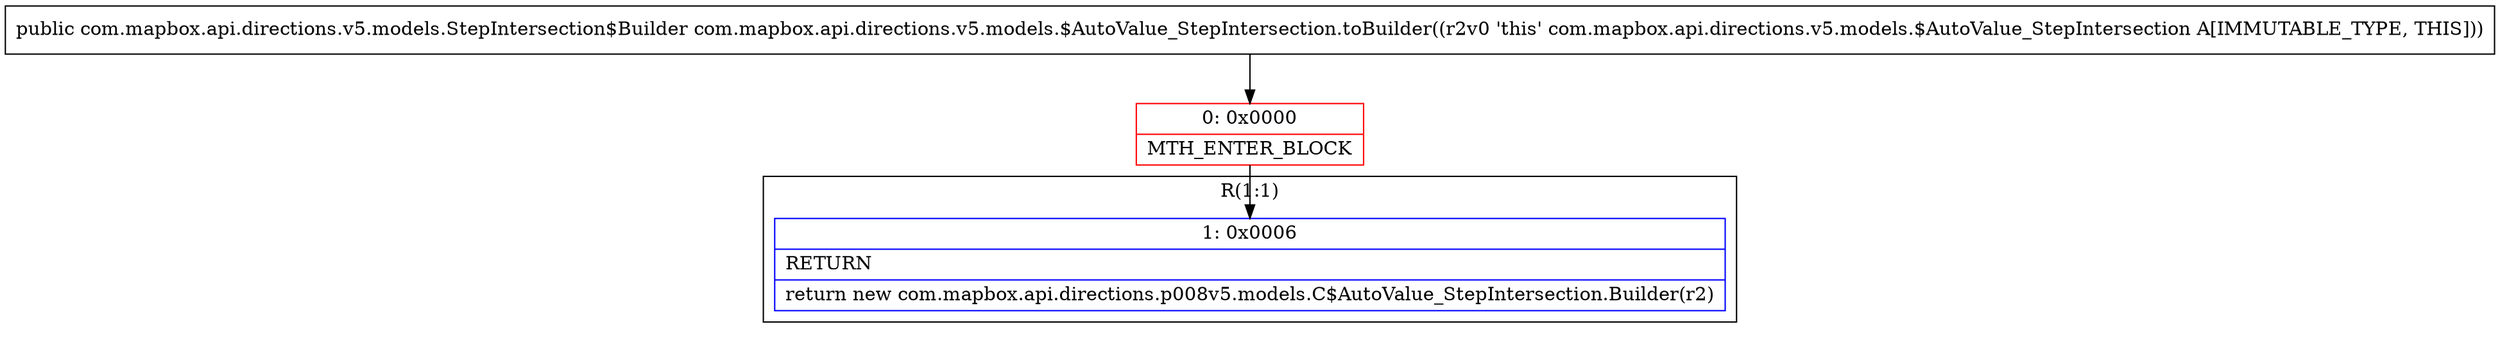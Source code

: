 digraph "CFG forcom.mapbox.api.directions.v5.models.$AutoValue_StepIntersection.toBuilder()Lcom\/mapbox\/api\/directions\/v5\/models\/StepIntersection$Builder;" {
subgraph cluster_Region_878862555 {
label = "R(1:1)";
node [shape=record,color=blue];
Node_1 [shape=record,label="{1\:\ 0x0006|RETURN\l|return new com.mapbox.api.directions.p008v5.models.C$AutoValue_StepIntersection.Builder(r2)\l}"];
}
Node_0 [shape=record,color=red,label="{0\:\ 0x0000|MTH_ENTER_BLOCK\l}"];
MethodNode[shape=record,label="{public com.mapbox.api.directions.v5.models.StepIntersection$Builder com.mapbox.api.directions.v5.models.$AutoValue_StepIntersection.toBuilder((r2v0 'this' com.mapbox.api.directions.v5.models.$AutoValue_StepIntersection A[IMMUTABLE_TYPE, THIS])) }"];
MethodNode -> Node_0;
Node_0 -> Node_1;
}


